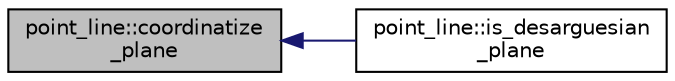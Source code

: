 digraph "point_line::coordinatize_plane"
{
  edge [fontname="Helvetica",fontsize="10",labelfontname="Helvetica",labelfontsize="10"];
  node [fontname="Helvetica",fontsize="10",shape=record];
  rankdir="LR";
  Node8 [label="point_line::coordinatize\l_plane",height=0.2,width=0.4,color="black", fillcolor="grey75", style="filled", fontcolor="black"];
  Node8 -> Node9 [dir="back",color="midnightblue",fontsize="10",style="solid",fontname="Helvetica"];
  Node9 [label="point_line::is_desarguesian\l_plane",height=0.2,width=0.4,color="black", fillcolor="white", style="filled",URL="$dd/def/classpoint__line.html#a664189dde33698267c4c82b1ee3aa401"];
}
